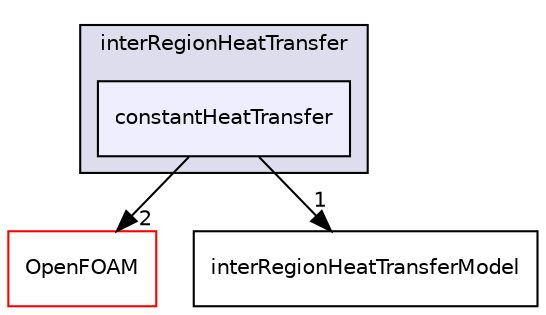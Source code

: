digraph "src/fvOptions/sources/interRegion/interRegionHeatTransfer/constantHeatTransfer" {
  bgcolor=transparent;
  compound=true
  node [ fontsize="10", fontname="Helvetica"];
  edge [ labelfontsize="10", labelfontname="Helvetica"];
  subgraph clusterdir_8c328afdfc5b8d48f5b4349289c6a376 {
    graph [ bgcolor="#ddddee", pencolor="black", label="interRegionHeatTransfer" fontname="Helvetica", fontsize="10", URL="dir_8c328afdfc5b8d48f5b4349289c6a376.html"]
  dir_1493d89b6faf73fbbeb76ee0ca7be375 [shape=box, label="constantHeatTransfer", style="filled", fillcolor="#eeeeff", pencolor="black", URL="dir_1493d89b6faf73fbbeb76ee0ca7be375.html"];
  }
  dir_c5473ff19b20e6ec4dfe5c310b3778a8 [shape=box label="OpenFOAM" color="red" URL="dir_c5473ff19b20e6ec4dfe5c310b3778a8.html"];
  dir_c627215e7364d331f2459936eb5b644d [shape=box label="interRegionHeatTransferModel" URL="dir_c627215e7364d331f2459936eb5b644d.html"];
  dir_1493d89b6faf73fbbeb76ee0ca7be375->dir_c5473ff19b20e6ec4dfe5c310b3778a8 [headlabel="2", labeldistance=1.5 headhref="dir_001354_001896.html"];
  dir_1493d89b6faf73fbbeb76ee0ca7be375->dir_c627215e7364d331f2459936eb5b644d [headlabel="1", labeldistance=1.5 headhref="dir_001354_001358.html"];
}
